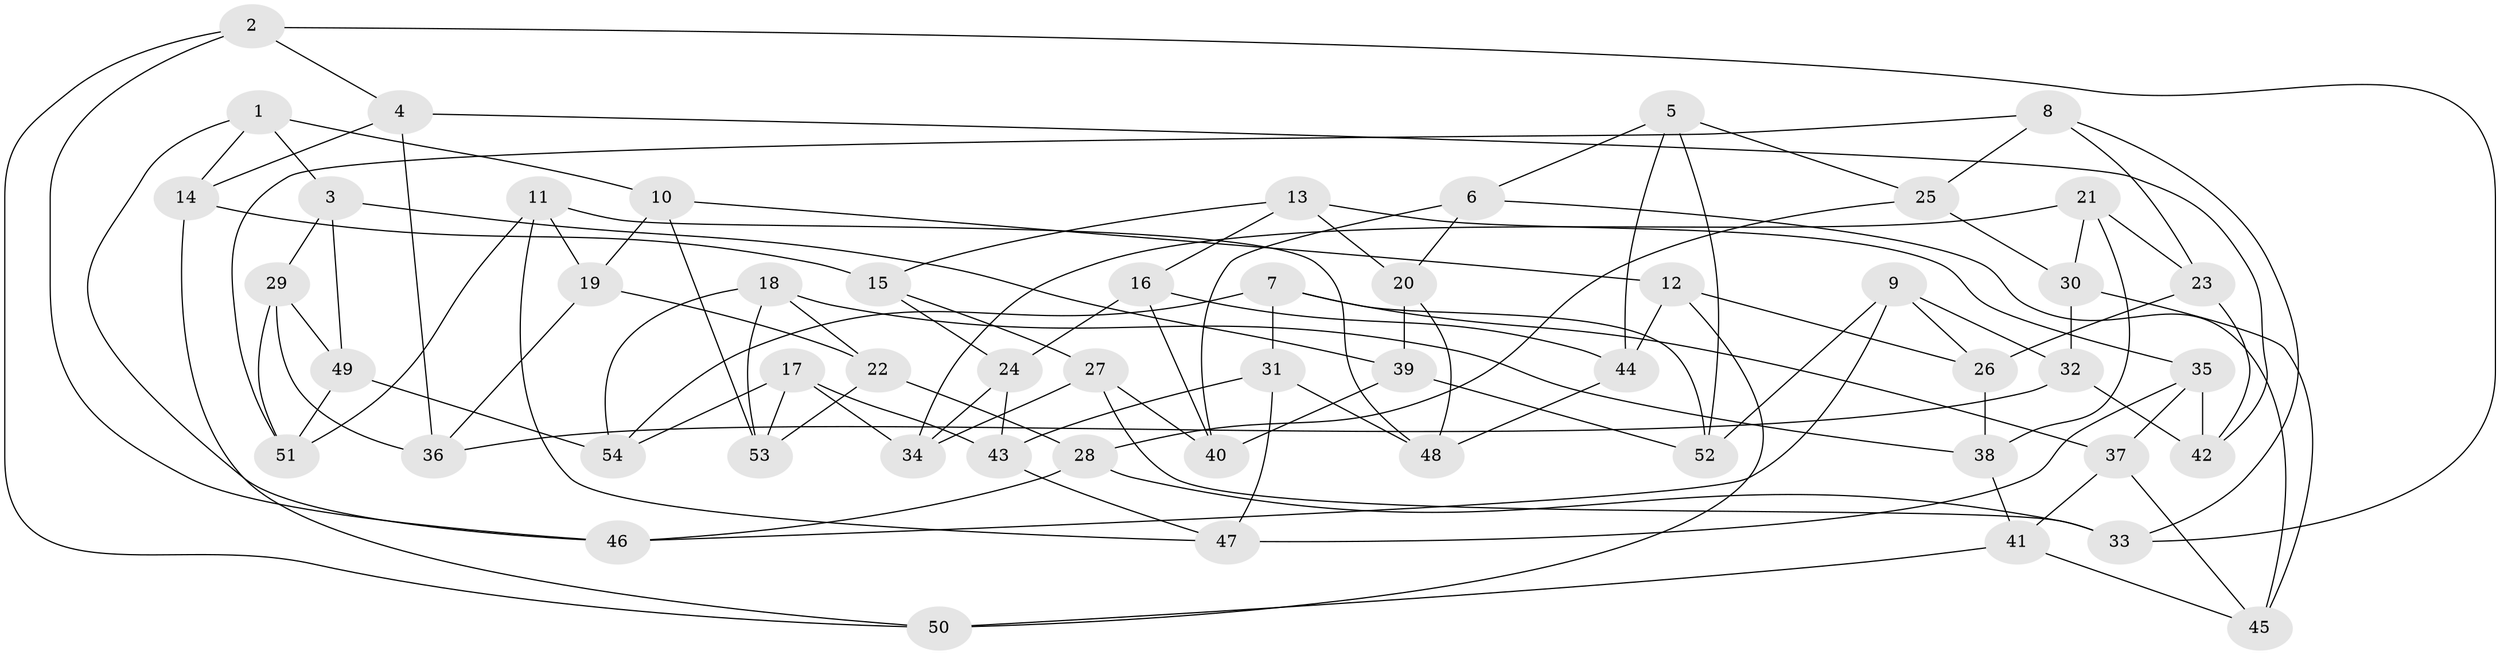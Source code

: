 // coarse degree distribution, {3: 0.16216216216216217, 4: 0.6486486486486487, 7: 0.02702702702702703, 5: 0.08108108108108109, 6: 0.05405405405405406, 8: 0.02702702702702703}
// Generated by graph-tools (version 1.1) at 2025/02/03/04/25 22:02:20]
// undirected, 54 vertices, 108 edges
graph export_dot {
graph [start="1"]
  node [color=gray90,style=filled];
  1;
  2;
  3;
  4;
  5;
  6;
  7;
  8;
  9;
  10;
  11;
  12;
  13;
  14;
  15;
  16;
  17;
  18;
  19;
  20;
  21;
  22;
  23;
  24;
  25;
  26;
  27;
  28;
  29;
  30;
  31;
  32;
  33;
  34;
  35;
  36;
  37;
  38;
  39;
  40;
  41;
  42;
  43;
  44;
  45;
  46;
  47;
  48;
  49;
  50;
  51;
  52;
  53;
  54;
  1 -- 10;
  1 -- 3;
  1 -- 46;
  1 -- 14;
  2 -- 46;
  2 -- 4;
  2 -- 50;
  2 -- 33;
  3 -- 29;
  3 -- 49;
  3 -- 39;
  4 -- 14;
  4 -- 36;
  4 -- 42;
  5 -- 6;
  5 -- 52;
  5 -- 25;
  5 -- 44;
  6 -- 20;
  6 -- 40;
  6 -- 45;
  7 -- 31;
  7 -- 52;
  7 -- 54;
  7 -- 37;
  8 -- 23;
  8 -- 25;
  8 -- 33;
  8 -- 51;
  9 -- 52;
  9 -- 26;
  9 -- 32;
  9 -- 46;
  10 -- 53;
  10 -- 12;
  10 -- 19;
  11 -- 47;
  11 -- 51;
  11 -- 48;
  11 -- 19;
  12 -- 26;
  12 -- 50;
  12 -- 44;
  13 -- 16;
  13 -- 20;
  13 -- 35;
  13 -- 15;
  14 -- 15;
  14 -- 50;
  15 -- 27;
  15 -- 24;
  16 -- 44;
  16 -- 40;
  16 -- 24;
  17 -- 53;
  17 -- 34;
  17 -- 54;
  17 -- 43;
  18 -- 54;
  18 -- 38;
  18 -- 53;
  18 -- 22;
  19 -- 36;
  19 -- 22;
  20 -- 39;
  20 -- 48;
  21 -- 23;
  21 -- 30;
  21 -- 34;
  21 -- 38;
  22 -- 28;
  22 -- 53;
  23 -- 42;
  23 -- 26;
  24 -- 34;
  24 -- 43;
  25 -- 30;
  25 -- 28;
  26 -- 38;
  27 -- 34;
  27 -- 33;
  27 -- 40;
  28 -- 33;
  28 -- 46;
  29 -- 51;
  29 -- 36;
  29 -- 49;
  30 -- 32;
  30 -- 45;
  31 -- 47;
  31 -- 43;
  31 -- 48;
  32 -- 42;
  32 -- 36;
  35 -- 37;
  35 -- 47;
  35 -- 42;
  37 -- 45;
  37 -- 41;
  38 -- 41;
  39 -- 52;
  39 -- 40;
  41 -- 50;
  41 -- 45;
  43 -- 47;
  44 -- 48;
  49 -- 54;
  49 -- 51;
}
